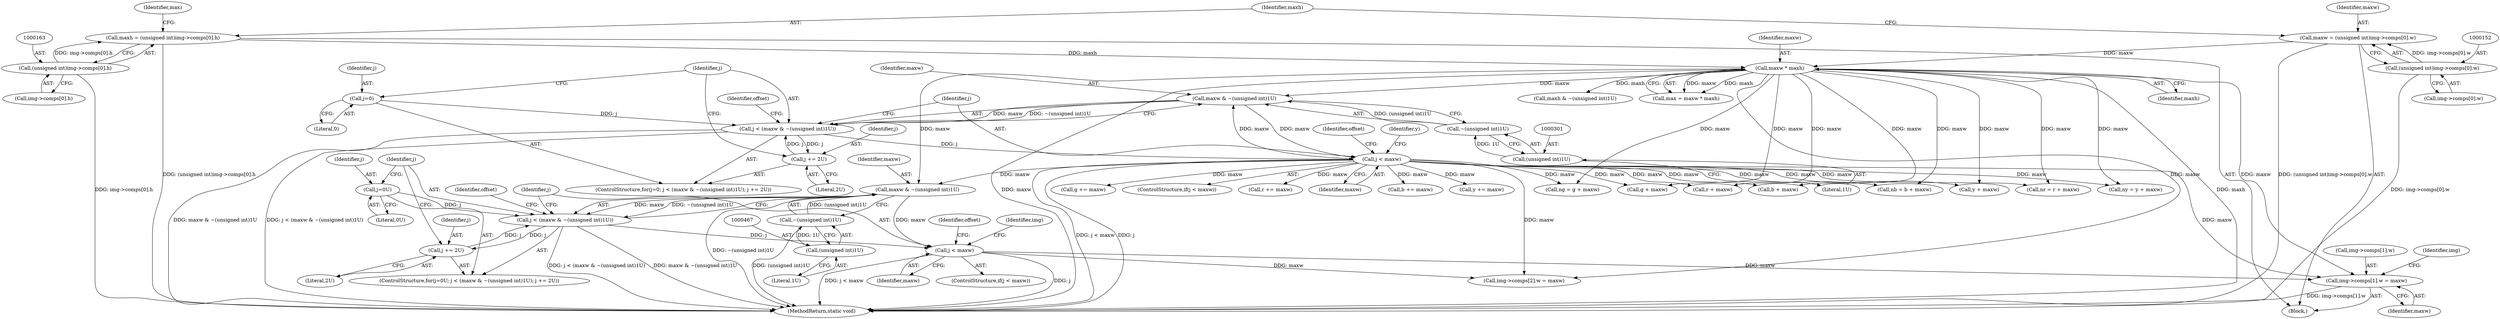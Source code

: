 digraph "0_openjpeg_15f081c89650dccee4aa4ae66f614c3fdb268767_0@pointer" {
"1000585" [label="(Call,img->comps[1].w = maxw)"];
"1000518" [label="(Call,j < maxw)"];
"1000461" [label="(Call,j < (maxw & ~(unsigned int)1U))"];
"1000458" [label="(Call,j=0U)"];
"1000469" [label="(Call,j += 2U)"];
"1000463" [label="(Call,maxw & ~(unsigned int)1U)"];
"1000173" [label="(Call,maxw * maxh)"];
"1000149" [label="(Call,maxw = (unsigned int)img->comps[0].w)"];
"1000151" [label="(Call,(unsigned int)img->comps[0].w)"];
"1000160" [label="(Call,maxh = (unsigned int)img->comps[0].h)"];
"1000162" [label="(Call,(unsigned int)img->comps[0].h)"];
"1000392" [label="(Call,j < maxw)"];
"1000295" [label="(Call,j < (maxw & ~(unsigned int)1U))"];
"1000303" [label="(Call,j += 2U)"];
"1000292" [label="(Call,j=0)"];
"1000297" [label="(Call,maxw & ~(unsigned int)1U)"];
"1000299" [label="(Call,~(unsigned int)1U)"];
"1000300" [label="(Call,(unsigned int)1U)"];
"1000465" [label="(Call,~(unsigned int)1U)"];
"1000466" [label="(Call,(unsigned int)1U)"];
"1000695" [label="(MethodReturn,static void)"];
"1000519" [label="(Identifier,j)"];
"1000466" [label="(Call,(unsigned int)1U)"];
"1000471" [label="(Literal,2U)"];
"1000305" [label="(Literal,2U)"];
"1000463" [label="(Call,maxw & ~(unsigned int)1U)"];
"1000283" [label="(Call,g + maxw)"];
"1000391" [label="(ControlStructure,if(j < maxw))"];
"1000443" [label="(Call,r += maxw)"];
"1000394" [label="(Identifier,maxw)"];
"1000308" [label="(Identifier,offset)"];
"1000302" [label="(Literal,1U)"];
"1000392" [label="(Call,j < maxw)"];
"1000461" [label="(Call,j < (maxw & ~(unsigned int)1U))"];
"1000465" [label="(Call,~(unsigned int)1U)"];
"1000464" [label="(Identifier,maxw)"];
"1000151" [label="(Call,(unsigned int)img->comps[0].w)"];
"1000469" [label="(Call,j += 2U)"];
"1000278" [label="(Call,r + maxw)"];
"1000288" [label="(Call,b + maxw)"];
"1000291" [label="(ControlStructure,for(j=0; j < (maxw & ~(unsigned int)1U); j += 2U))"];
"1000303" [label="(Call,j += 2U)"];
"1000299" [label="(Call,~(unsigned int)1U)"];
"1000297" [label="(Call,maxw & ~(unsigned int)1U)"];
"1000286" [label="(Call,nb = b + maxw)"];
"1000295" [label="(Call,j < (maxw & ~(unsigned int)1U))"];
"1000298" [label="(Identifier,maxw)"];
"1000449" [label="(Call,b += maxw)"];
"1000585" [label="(Call,img->comps[1].w = maxw)"];
"1000174" [label="(Identifier,maxw)"];
"1000293" [label="(Identifier,j)"];
"1000603" [label="(Call,img->comps[2].w = maxw)"];
"1000440" [label="(Call,y += maxw)"];
"1000520" [label="(Identifier,maxw)"];
"1000276" [label="(Call,nr = r + maxw)"];
"1000300" [label="(Call,(unsigned int)1U)"];
"1000173" [label="(Call,maxw * maxh)"];
"1000304" [label="(Identifier,j)"];
"1000397" [label="(Identifier,offset)"];
"1000457" [label="(ControlStructure,for(j=0U; j < (maxw & ~(unsigned int)1U); j += 2U))"];
"1000150" [label="(Identifier,maxw)"];
"1000281" [label="(Call,ng = g + maxw)"];
"1000459" [label="(Identifier,j)"];
"1000441" [label="(Identifier,y)"];
"1000470" [label="(Identifier,j)"];
"1000294" [label="(Literal,0)"];
"1000149" [label="(Call,maxw = (unsigned int)img->comps[0].w)"];
"1000175" [label="(Identifier,maxh)"];
"1000172" [label="(Identifier,max)"];
"1000161" [label="(Identifier,maxh)"];
"1000586" [label="(Call,img->comps[1].w)"];
"1000598" [label="(Identifier,img)"];
"1000273" [label="(Call,y + maxw)"];
"1000538" [label="(Identifier,img)"];
"1000458" [label="(Call,j=0U)"];
"1000261" [label="(Call,maxh & ~(unsigned int)1U)"];
"1000271" [label="(Call,ny = y + maxw)"];
"1000518" [label="(Call,j < maxw)"];
"1000296" [label="(Identifier,j)"];
"1000462" [label="(Identifier,j)"];
"1000593" [label="(Identifier,maxw)"];
"1000523" [label="(Identifier,offset)"];
"1000171" [label="(Call,max = maxw * maxh)"];
"1000103" [label="(Block,)"];
"1000160" [label="(Call,maxh = (unsigned int)img->comps[0].h)"];
"1000162" [label="(Call,(unsigned int)img->comps[0].h)"];
"1000460" [label="(Literal,0U)"];
"1000164" [label="(Call,img->comps[0].h)"];
"1000393" [label="(Identifier,j)"];
"1000474" [label="(Identifier,offset)"];
"1000468" [label="(Literal,1U)"];
"1000517" [label="(ControlStructure,if(j < maxw))"];
"1000153" [label="(Call,img->comps[0].w)"];
"1000446" [label="(Call,g += maxw)"];
"1000292" [label="(Call,j=0)"];
"1000585" -> "1000103"  [label="AST: "];
"1000585" -> "1000593"  [label="CFG: "];
"1000586" -> "1000585"  [label="AST: "];
"1000593" -> "1000585"  [label="AST: "];
"1000598" -> "1000585"  [label="CFG: "];
"1000585" -> "1000695"  [label="DDG: img->comps[1].w"];
"1000518" -> "1000585"  [label="DDG: maxw"];
"1000173" -> "1000585"  [label="DDG: maxw"];
"1000392" -> "1000585"  [label="DDG: maxw"];
"1000518" -> "1000517"  [label="AST: "];
"1000518" -> "1000520"  [label="CFG: "];
"1000519" -> "1000518"  [label="AST: "];
"1000520" -> "1000518"  [label="AST: "];
"1000523" -> "1000518"  [label="CFG: "];
"1000538" -> "1000518"  [label="CFG: "];
"1000518" -> "1000695"  [label="DDG: j"];
"1000518" -> "1000695"  [label="DDG: j < maxw"];
"1000461" -> "1000518"  [label="DDG: j"];
"1000463" -> "1000518"  [label="DDG: maxw"];
"1000518" -> "1000603"  [label="DDG: maxw"];
"1000461" -> "1000457"  [label="AST: "];
"1000461" -> "1000463"  [label="CFG: "];
"1000462" -> "1000461"  [label="AST: "];
"1000463" -> "1000461"  [label="AST: "];
"1000474" -> "1000461"  [label="CFG: "];
"1000519" -> "1000461"  [label="CFG: "];
"1000461" -> "1000695"  [label="DDG: j < (maxw & ~(unsigned int)1U)"];
"1000461" -> "1000695"  [label="DDG: maxw & ~(unsigned int)1U"];
"1000458" -> "1000461"  [label="DDG: j"];
"1000469" -> "1000461"  [label="DDG: j"];
"1000463" -> "1000461"  [label="DDG: maxw"];
"1000463" -> "1000461"  [label="DDG: ~(unsigned int)1U"];
"1000461" -> "1000469"  [label="DDG: j"];
"1000458" -> "1000457"  [label="AST: "];
"1000458" -> "1000460"  [label="CFG: "];
"1000459" -> "1000458"  [label="AST: "];
"1000460" -> "1000458"  [label="AST: "];
"1000462" -> "1000458"  [label="CFG: "];
"1000469" -> "1000457"  [label="AST: "];
"1000469" -> "1000471"  [label="CFG: "];
"1000470" -> "1000469"  [label="AST: "];
"1000471" -> "1000469"  [label="AST: "];
"1000462" -> "1000469"  [label="CFG: "];
"1000463" -> "1000465"  [label="CFG: "];
"1000464" -> "1000463"  [label="AST: "];
"1000465" -> "1000463"  [label="AST: "];
"1000463" -> "1000695"  [label="DDG: ~(unsigned int)1U"];
"1000173" -> "1000463"  [label="DDG: maxw"];
"1000392" -> "1000463"  [label="DDG: maxw"];
"1000465" -> "1000463"  [label="DDG: (unsigned int)1U"];
"1000173" -> "1000171"  [label="AST: "];
"1000173" -> "1000175"  [label="CFG: "];
"1000174" -> "1000173"  [label="AST: "];
"1000175" -> "1000173"  [label="AST: "];
"1000171" -> "1000173"  [label="CFG: "];
"1000173" -> "1000695"  [label="DDG: maxw"];
"1000173" -> "1000695"  [label="DDG: maxh"];
"1000173" -> "1000171"  [label="DDG: maxw"];
"1000173" -> "1000171"  [label="DDG: maxh"];
"1000149" -> "1000173"  [label="DDG: maxw"];
"1000160" -> "1000173"  [label="DDG: maxh"];
"1000173" -> "1000261"  [label="DDG: maxh"];
"1000173" -> "1000271"  [label="DDG: maxw"];
"1000173" -> "1000273"  [label="DDG: maxw"];
"1000173" -> "1000276"  [label="DDG: maxw"];
"1000173" -> "1000278"  [label="DDG: maxw"];
"1000173" -> "1000281"  [label="DDG: maxw"];
"1000173" -> "1000283"  [label="DDG: maxw"];
"1000173" -> "1000286"  [label="DDG: maxw"];
"1000173" -> "1000288"  [label="DDG: maxw"];
"1000173" -> "1000297"  [label="DDG: maxw"];
"1000173" -> "1000603"  [label="DDG: maxw"];
"1000149" -> "1000103"  [label="AST: "];
"1000149" -> "1000151"  [label="CFG: "];
"1000150" -> "1000149"  [label="AST: "];
"1000151" -> "1000149"  [label="AST: "];
"1000161" -> "1000149"  [label="CFG: "];
"1000149" -> "1000695"  [label="DDG: (unsigned int)img->comps[0].w"];
"1000151" -> "1000149"  [label="DDG: img->comps[0].w"];
"1000151" -> "1000153"  [label="CFG: "];
"1000152" -> "1000151"  [label="AST: "];
"1000153" -> "1000151"  [label="AST: "];
"1000151" -> "1000695"  [label="DDG: img->comps[0].w"];
"1000160" -> "1000103"  [label="AST: "];
"1000160" -> "1000162"  [label="CFG: "];
"1000161" -> "1000160"  [label="AST: "];
"1000162" -> "1000160"  [label="AST: "];
"1000172" -> "1000160"  [label="CFG: "];
"1000160" -> "1000695"  [label="DDG: (unsigned int)img->comps[0].h"];
"1000162" -> "1000160"  [label="DDG: img->comps[0].h"];
"1000162" -> "1000164"  [label="CFG: "];
"1000163" -> "1000162"  [label="AST: "];
"1000164" -> "1000162"  [label="AST: "];
"1000162" -> "1000695"  [label="DDG: img->comps[0].h"];
"1000392" -> "1000391"  [label="AST: "];
"1000392" -> "1000394"  [label="CFG: "];
"1000393" -> "1000392"  [label="AST: "];
"1000394" -> "1000392"  [label="AST: "];
"1000397" -> "1000392"  [label="CFG: "];
"1000441" -> "1000392"  [label="CFG: "];
"1000392" -> "1000695"  [label="DDG: j < maxw"];
"1000392" -> "1000695"  [label="DDG: j"];
"1000392" -> "1000271"  [label="DDG: maxw"];
"1000392" -> "1000273"  [label="DDG: maxw"];
"1000392" -> "1000276"  [label="DDG: maxw"];
"1000392" -> "1000278"  [label="DDG: maxw"];
"1000392" -> "1000281"  [label="DDG: maxw"];
"1000392" -> "1000283"  [label="DDG: maxw"];
"1000392" -> "1000286"  [label="DDG: maxw"];
"1000392" -> "1000288"  [label="DDG: maxw"];
"1000392" -> "1000297"  [label="DDG: maxw"];
"1000295" -> "1000392"  [label="DDG: j"];
"1000297" -> "1000392"  [label="DDG: maxw"];
"1000392" -> "1000440"  [label="DDG: maxw"];
"1000392" -> "1000443"  [label="DDG: maxw"];
"1000392" -> "1000446"  [label="DDG: maxw"];
"1000392" -> "1000449"  [label="DDG: maxw"];
"1000392" -> "1000603"  [label="DDG: maxw"];
"1000295" -> "1000291"  [label="AST: "];
"1000295" -> "1000297"  [label="CFG: "];
"1000296" -> "1000295"  [label="AST: "];
"1000297" -> "1000295"  [label="AST: "];
"1000308" -> "1000295"  [label="CFG: "];
"1000393" -> "1000295"  [label="CFG: "];
"1000295" -> "1000695"  [label="DDG: maxw & ~(unsigned int)1U"];
"1000295" -> "1000695"  [label="DDG: j < (maxw & ~(unsigned int)1U)"];
"1000303" -> "1000295"  [label="DDG: j"];
"1000292" -> "1000295"  [label="DDG: j"];
"1000297" -> "1000295"  [label="DDG: maxw"];
"1000297" -> "1000295"  [label="DDG: ~(unsigned int)1U"];
"1000295" -> "1000303"  [label="DDG: j"];
"1000303" -> "1000291"  [label="AST: "];
"1000303" -> "1000305"  [label="CFG: "];
"1000304" -> "1000303"  [label="AST: "];
"1000305" -> "1000303"  [label="AST: "];
"1000296" -> "1000303"  [label="CFG: "];
"1000292" -> "1000291"  [label="AST: "];
"1000292" -> "1000294"  [label="CFG: "];
"1000293" -> "1000292"  [label="AST: "];
"1000294" -> "1000292"  [label="AST: "];
"1000296" -> "1000292"  [label="CFG: "];
"1000297" -> "1000299"  [label="CFG: "];
"1000298" -> "1000297"  [label="AST: "];
"1000299" -> "1000297"  [label="AST: "];
"1000299" -> "1000297"  [label="DDG: (unsigned int)1U"];
"1000299" -> "1000300"  [label="CFG: "];
"1000300" -> "1000299"  [label="AST: "];
"1000300" -> "1000299"  [label="DDG: 1U"];
"1000300" -> "1000302"  [label="CFG: "];
"1000301" -> "1000300"  [label="AST: "];
"1000302" -> "1000300"  [label="AST: "];
"1000465" -> "1000466"  [label="CFG: "];
"1000466" -> "1000465"  [label="AST: "];
"1000465" -> "1000695"  [label="DDG: (unsigned int)1U"];
"1000466" -> "1000465"  [label="DDG: 1U"];
"1000466" -> "1000468"  [label="CFG: "];
"1000467" -> "1000466"  [label="AST: "];
"1000468" -> "1000466"  [label="AST: "];
}
